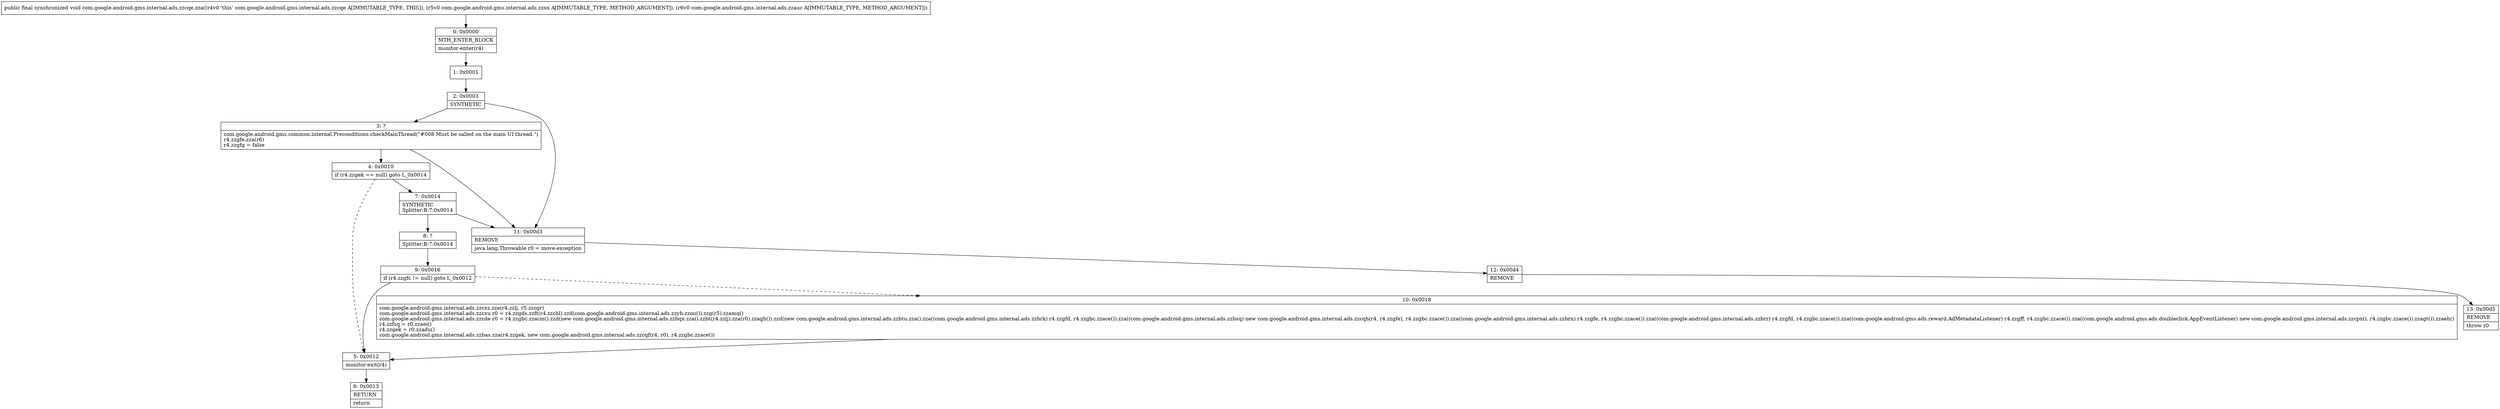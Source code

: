 digraph "CFG forcom.google.android.gms.internal.ads.zzcqe.zza(Lcom\/google\/android\/gms\/internal\/ads\/zzxx;Lcom\/google\/android\/gms\/internal\/ads\/zzauc;)V" {
Node_0 [shape=record,label="{0\:\ 0x0000|MTH_ENTER_BLOCK\l|monitor\-enter(r4)\l}"];
Node_1 [shape=record,label="{1\:\ 0x0001}"];
Node_2 [shape=record,label="{2\:\ 0x0003|SYNTHETIC\l}"];
Node_3 [shape=record,label="{3\:\ ?|com.google.android.gms.common.internal.Preconditions.checkMainThread(\"#008 Must be called on the main UI thread.\")\lr4.zzgfe.zza(r6)\lr4.zzgfg = false\l}"];
Node_4 [shape=record,label="{4\:\ 0x0010|if (r4.zzgek == null) goto L_0x0014\l}"];
Node_5 [shape=record,label="{5\:\ 0x0012|monitor\-exit(r4)\l}"];
Node_6 [shape=record,label="{6\:\ 0x0013|RETURN\l|return\l}"];
Node_7 [shape=record,label="{7\:\ 0x0014|SYNTHETIC\lSplitter:B:7:0x0014\l}"];
Node_8 [shape=record,label="{8\:\ ?|Splitter:B:7:0x0014\l}"];
Node_9 [shape=record,label="{9\:\ 0x0016|if (r4.zzgfc != null) goto L_0x0012\l}"];
Node_10 [shape=record,label="{10\:\ 0x0018|com.google.android.gms.internal.ads.zzcxz.zze(r4.zzlj, r5.zzcgr)\lcom.google.android.gms.internal.ads.zzcxu r0 = r4.zzgds.zzft(r4.zzchl).zzd(com.google.android.gms.internal.ads.zzyb.zzou()).zzg(r5).zzamq()\lcom.google.android.gms.internal.ads.zzcde r0 = r4.zzgbc.zzacm().zzd(new com.google.android.gms.internal.ads.zzbqx.zza().zzbt(r4.zzlj).zza(r0).zzagh()).zzd(new com.google.android.gms.internal.ads.zzbtu.zza().zza((com.google.android.gms.internal.ads.zzbrk) r4.zzgfd, r4.zzgbc.zzace()).zza((com.google.android.gms.internal.ads.zzbsq) new com.google.android.gms.internal.ads.zzcqh(r4, r4.zzgfe), r4.zzgbc.zzace()).zza((com.google.android.gms.internal.ads.zzbrn) r4.zzgfe, r4.zzgbc.zzace()).zza((com.google.android.gms.internal.ads.zzbrr) r4.zzgfd, r4.zzgbc.zzace()).zza((com.google.android.gms.ads.reward.AdMetadataListener) r4.zzgff, r4.zzgbc.zzace()).zza((com.google.android.gms.ads.doubleclick.AppEventListener) new com.google.android.gms.internal.ads.zzcpx(), r4.zzgbc.zzace()).zzagt()).zzaeh()\lr4.zzfsq = r0.zzaei()\lr4.zzgek = r0.zzadu()\lcom.google.android.gms.internal.ads.zzbas.zza(r4.zzgek, new com.google.android.gms.internal.ads.zzcqf(r4, r0), r4.zzgbc.zzace())\l}"];
Node_11 [shape=record,label="{11\:\ 0x00d3|REMOVE\l|java.lang.Throwable r0 = move\-exception\l}"];
Node_12 [shape=record,label="{12\:\ 0x00d4|REMOVE\l}"];
Node_13 [shape=record,label="{13\:\ 0x00d5|REMOVE\l|throw r0\l}"];
MethodNode[shape=record,label="{public final synchronized void com.google.android.gms.internal.ads.zzcqe.zza((r4v0 'this' com.google.android.gms.internal.ads.zzcqe A[IMMUTABLE_TYPE, THIS]), (r5v0 com.google.android.gms.internal.ads.zzxx A[IMMUTABLE_TYPE, METHOD_ARGUMENT]), (r6v0 com.google.android.gms.internal.ads.zzauc A[IMMUTABLE_TYPE, METHOD_ARGUMENT])) }"];
MethodNode -> Node_0;
Node_0 -> Node_1;
Node_1 -> Node_2;
Node_2 -> Node_3;
Node_2 -> Node_11;
Node_3 -> Node_4;
Node_3 -> Node_11;
Node_4 -> Node_5[style=dashed];
Node_4 -> Node_7;
Node_5 -> Node_6;
Node_7 -> Node_8;
Node_7 -> Node_11;
Node_8 -> Node_9;
Node_9 -> Node_5;
Node_9 -> Node_10[style=dashed];
Node_10 -> Node_5;
Node_11 -> Node_12;
Node_12 -> Node_13;
}

